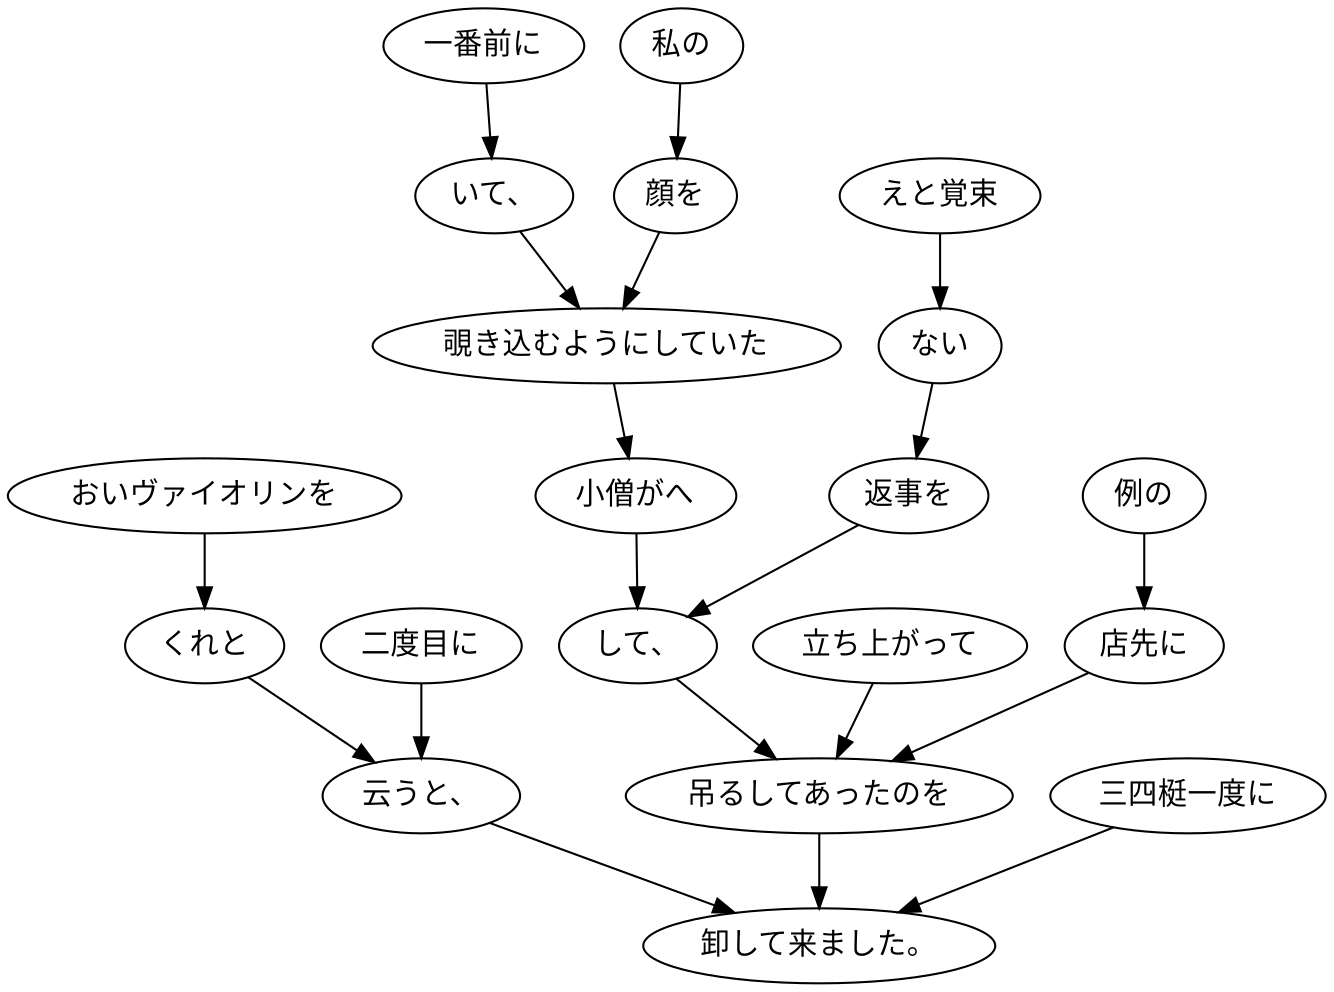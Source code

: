 digraph graph8114 {
	node0 [label="おいヴァイオリンを"];
	node1 [label="くれと"];
	node2 [label="二度目に"];
	node3 [label="云うと、"];
	node4 [label="一番前に"];
	node5 [label="いて、"];
	node6 [label="私の"];
	node7 [label="顔を"];
	node8 [label="覗き込むようにしていた"];
	node9 [label="小僧がへ"];
	node10 [label="えと覚束"];
	node11 [label="ない"];
	node12 [label="返事を"];
	node13 [label="して、"];
	node14 [label="立ち上がって"];
	node15 [label="例の"];
	node16 [label="店先に"];
	node17 [label="吊るしてあったのを"];
	node18 [label="三四梃一度に"];
	node19 [label="卸して来ました。"];
	node0 -> node1;
	node1 -> node3;
	node2 -> node3;
	node3 -> node19;
	node4 -> node5;
	node5 -> node8;
	node6 -> node7;
	node7 -> node8;
	node8 -> node9;
	node9 -> node13;
	node10 -> node11;
	node11 -> node12;
	node12 -> node13;
	node13 -> node17;
	node14 -> node17;
	node15 -> node16;
	node16 -> node17;
	node17 -> node19;
	node18 -> node19;
}
